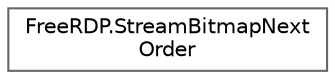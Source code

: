 digraph "Graphical Class Hierarchy"
{
 // LATEX_PDF_SIZE
  bgcolor="transparent";
  edge [fontname=Helvetica,fontsize=10,labelfontname=Helvetica,labelfontsize=10];
  node [fontname=Helvetica,fontsize=10,shape=box,height=0.2,width=0.4];
  rankdir="LR";
  Node0 [id="Node000000",label="FreeRDP.StreamBitmapNext\lOrder",height=0.2,width=0.4,color="grey40", fillcolor="white", style="filled",URL="$struct_free_r_d_p_1_1_stream_bitmap_next_order.html",tooltip=" "];
}
